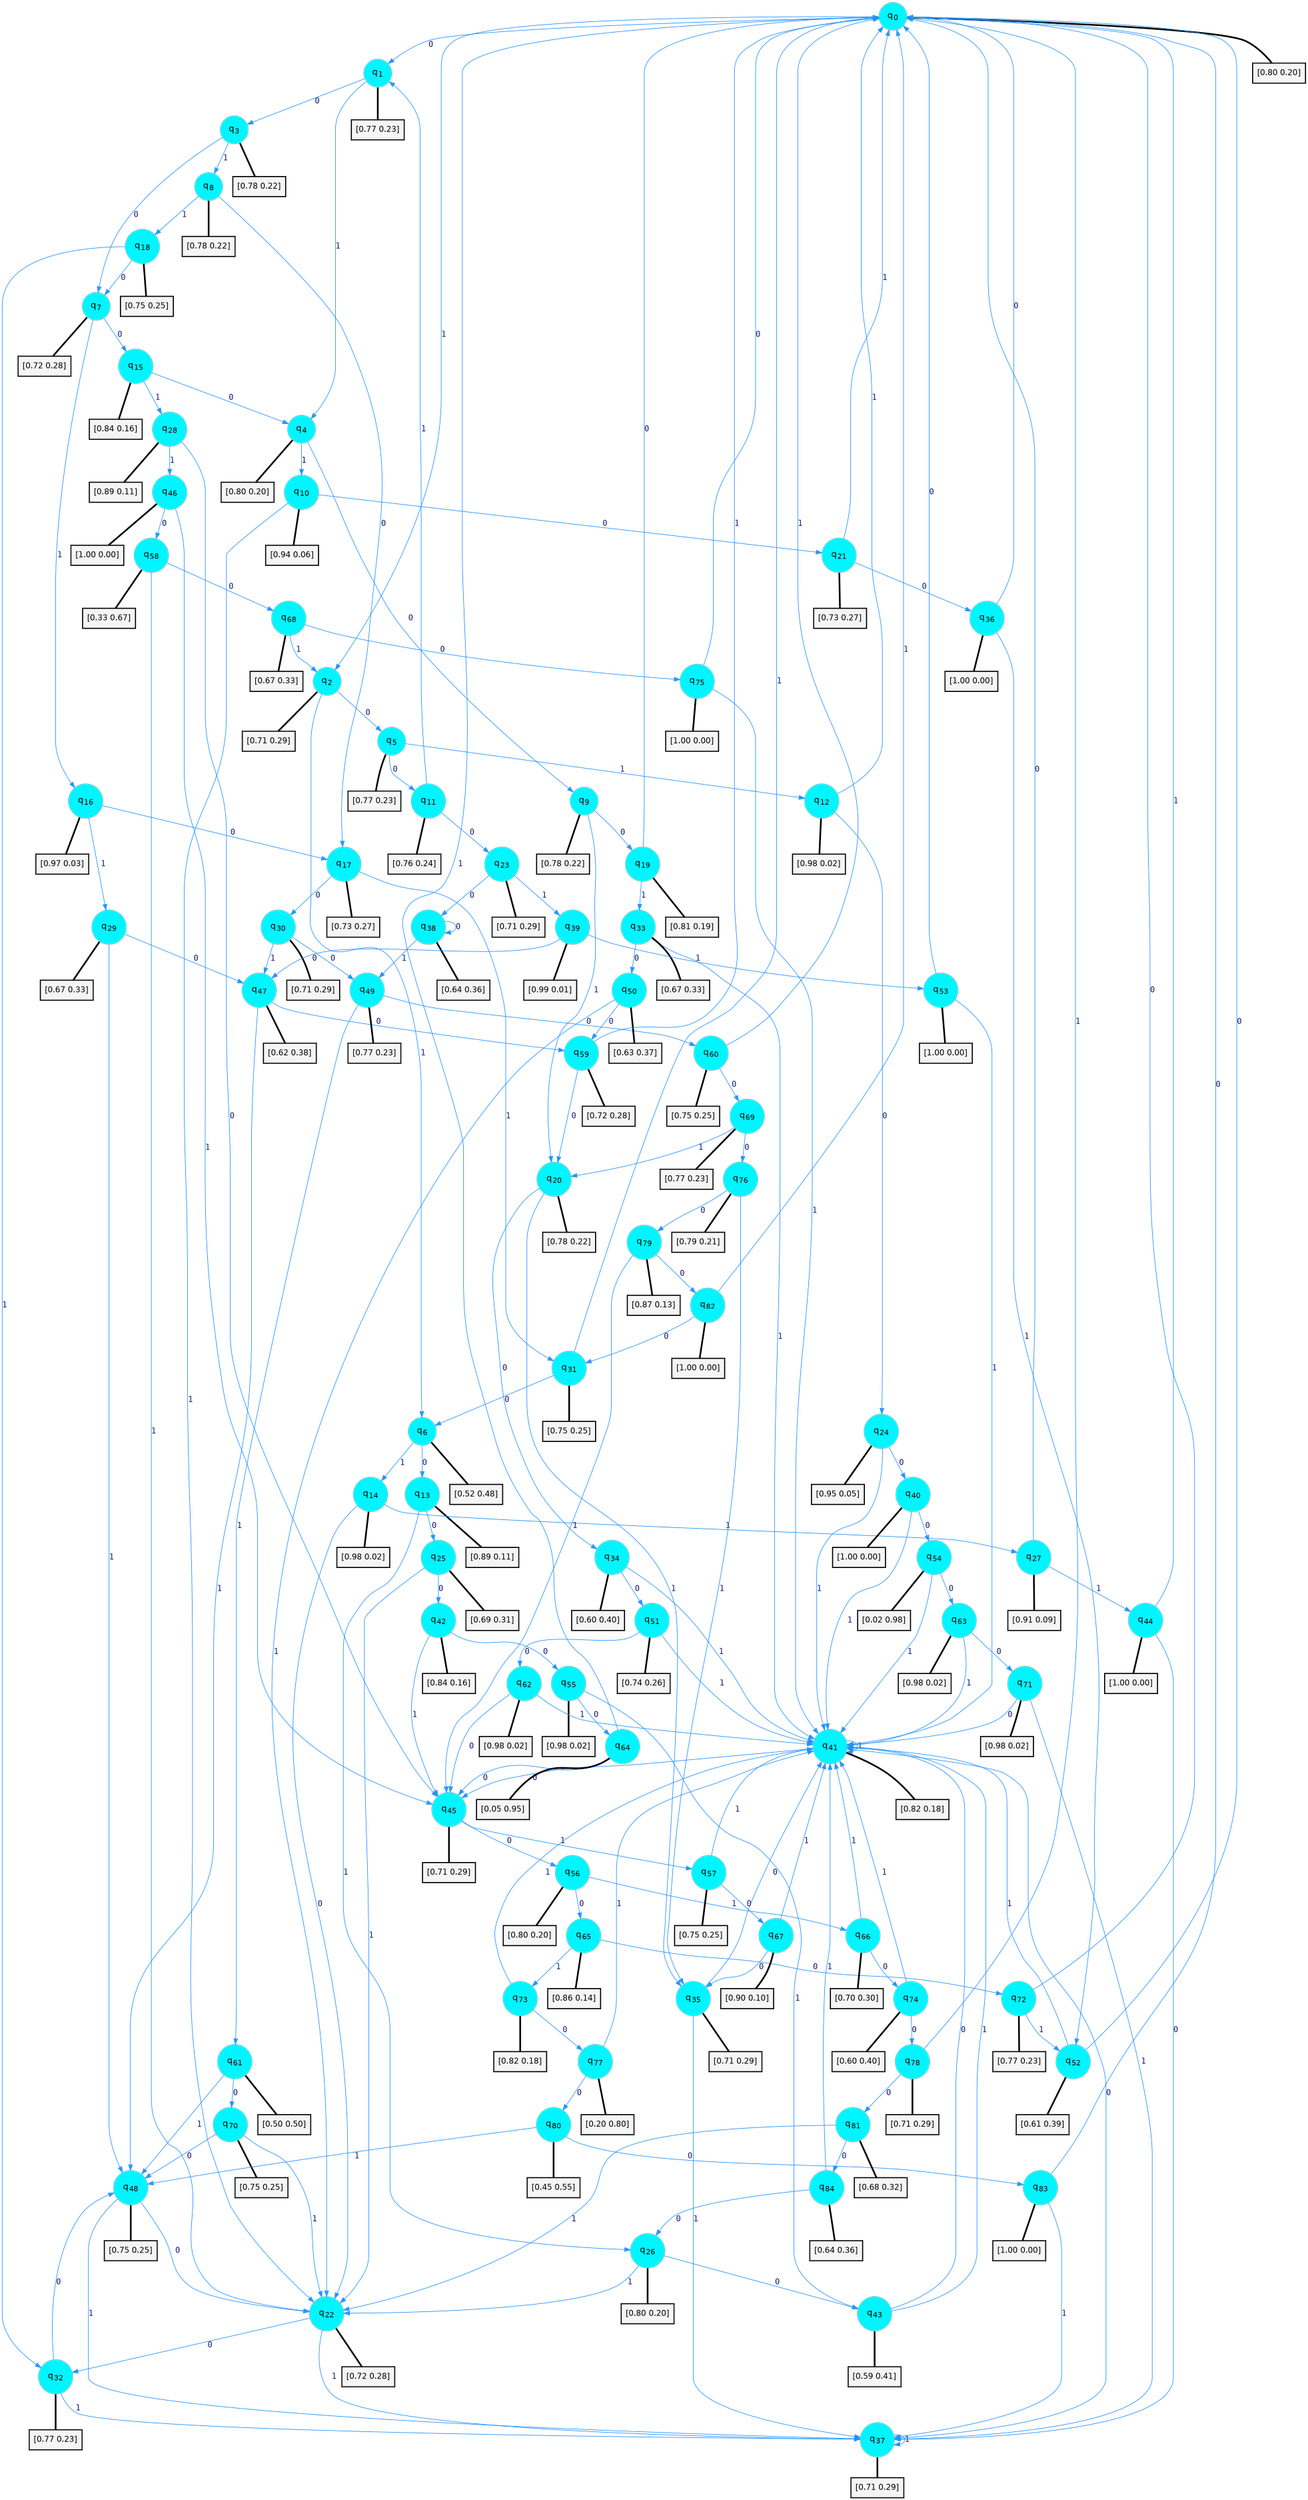 digraph G {
graph [
bgcolor=transparent, dpi=300, rankdir=TD, size="40,25"];
node [
color=gray, fillcolor=turquoise1, fontcolor=black, fontname=Helvetica, fontsize=16, fontweight=bold, shape=circle, style=filled];
edge [
arrowsize=1, color=dodgerblue1, fontcolor=midnightblue, fontname=courier, fontweight=bold, penwidth=1, style=solid, weight=20];
0[label=<q<SUB>0</SUB>>];
1[label=<q<SUB>1</SUB>>];
2[label=<q<SUB>2</SUB>>];
3[label=<q<SUB>3</SUB>>];
4[label=<q<SUB>4</SUB>>];
5[label=<q<SUB>5</SUB>>];
6[label=<q<SUB>6</SUB>>];
7[label=<q<SUB>7</SUB>>];
8[label=<q<SUB>8</SUB>>];
9[label=<q<SUB>9</SUB>>];
10[label=<q<SUB>10</SUB>>];
11[label=<q<SUB>11</SUB>>];
12[label=<q<SUB>12</SUB>>];
13[label=<q<SUB>13</SUB>>];
14[label=<q<SUB>14</SUB>>];
15[label=<q<SUB>15</SUB>>];
16[label=<q<SUB>16</SUB>>];
17[label=<q<SUB>17</SUB>>];
18[label=<q<SUB>18</SUB>>];
19[label=<q<SUB>19</SUB>>];
20[label=<q<SUB>20</SUB>>];
21[label=<q<SUB>21</SUB>>];
22[label=<q<SUB>22</SUB>>];
23[label=<q<SUB>23</SUB>>];
24[label=<q<SUB>24</SUB>>];
25[label=<q<SUB>25</SUB>>];
26[label=<q<SUB>26</SUB>>];
27[label=<q<SUB>27</SUB>>];
28[label=<q<SUB>28</SUB>>];
29[label=<q<SUB>29</SUB>>];
30[label=<q<SUB>30</SUB>>];
31[label=<q<SUB>31</SUB>>];
32[label=<q<SUB>32</SUB>>];
33[label=<q<SUB>33</SUB>>];
34[label=<q<SUB>34</SUB>>];
35[label=<q<SUB>35</SUB>>];
36[label=<q<SUB>36</SUB>>];
37[label=<q<SUB>37</SUB>>];
38[label=<q<SUB>38</SUB>>];
39[label=<q<SUB>39</SUB>>];
40[label=<q<SUB>40</SUB>>];
41[label=<q<SUB>41</SUB>>];
42[label=<q<SUB>42</SUB>>];
43[label=<q<SUB>43</SUB>>];
44[label=<q<SUB>44</SUB>>];
45[label=<q<SUB>45</SUB>>];
46[label=<q<SUB>46</SUB>>];
47[label=<q<SUB>47</SUB>>];
48[label=<q<SUB>48</SUB>>];
49[label=<q<SUB>49</SUB>>];
50[label=<q<SUB>50</SUB>>];
51[label=<q<SUB>51</SUB>>];
52[label=<q<SUB>52</SUB>>];
53[label=<q<SUB>53</SUB>>];
54[label=<q<SUB>54</SUB>>];
55[label=<q<SUB>55</SUB>>];
56[label=<q<SUB>56</SUB>>];
57[label=<q<SUB>57</SUB>>];
58[label=<q<SUB>58</SUB>>];
59[label=<q<SUB>59</SUB>>];
60[label=<q<SUB>60</SUB>>];
61[label=<q<SUB>61</SUB>>];
62[label=<q<SUB>62</SUB>>];
63[label=<q<SUB>63</SUB>>];
64[label=<q<SUB>64</SUB>>];
65[label=<q<SUB>65</SUB>>];
66[label=<q<SUB>66</SUB>>];
67[label=<q<SUB>67</SUB>>];
68[label=<q<SUB>68</SUB>>];
69[label=<q<SUB>69</SUB>>];
70[label=<q<SUB>70</SUB>>];
71[label=<q<SUB>71</SUB>>];
72[label=<q<SUB>72</SUB>>];
73[label=<q<SUB>73</SUB>>];
74[label=<q<SUB>74</SUB>>];
75[label=<q<SUB>75</SUB>>];
76[label=<q<SUB>76</SUB>>];
77[label=<q<SUB>77</SUB>>];
78[label=<q<SUB>78</SUB>>];
79[label=<q<SUB>79</SUB>>];
80[label=<q<SUB>80</SUB>>];
81[label=<q<SUB>81</SUB>>];
82[label=<q<SUB>82</SUB>>];
83[label=<q<SUB>83</SUB>>];
84[label=<q<SUB>84</SUB>>];
85[label="[0.80 0.20]", shape=box,fontcolor=black, fontname=Helvetica, fontsize=14, penwidth=2, fillcolor=whitesmoke,color=black];
86[label="[0.77 0.23]", shape=box,fontcolor=black, fontname=Helvetica, fontsize=14, penwidth=2, fillcolor=whitesmoke,color=black];
87[label="[0.71 0.29]", shape=box,fontcolor=black, fontname=Helvetica, fontsize=14, penwidth=2, fillcolor=whitesmoke,color=black];
88[label="[0.78 0.22]", shape=box,fontcolor=black, fontname=Helvetica, fontsize=14, penwidth=2, fillcolor=whitesmoke,color=black];
89[label="[0.80 0.20]", shape=box,fontcolor=black, fontname=Helvetica, fontsize=14, penwidth=2, fillcolor=whitesmoke,color=black];
90[label="[0.77 0.23]", shape=box,fontcolor=black, fontname=Helvetica, fontsize=14, penwidth=2, fillcolor=whitesmoke,color=black];
91[label="[0.52 0.48]", shape=box,fontcolor=black, fontname=Helvetica, fontsize=14, penwidth=2, fillcolor=whitesmoke,color=black];
92[label="[0.72 0.28]", shape=box,fontcolor=black, fontname=Helvetica, fontsize=14, penwidth=2, fillcolor=whitesmoke,color=black];
93[label="[0.78 0.22]", shape=box,fontcolor=black, fontname=Helvetica, fontsize=14, penwidth=2, fillcolor=whitesmoke,color=black];
94[label="[0.78 0.22]", shape=box,fontcolor=black, fontname=Helvetica, fontsize=14, penwidth=2, fillcolor=whitesmoke,color=black];
95[label="[0.94 0.06]", shape=box,fontcolor=black, fontname=Helvetica, fontsize=14, penwidth=2, fillcolor=whitesmoke,color=black];
96[label="[0.76 0.24]", shape=box,fontcolor=black, fontname=Helvetica, fontsize=14, penwidth=2, fillcolor=whitesmoke,color=black];
97[label="[0.98 0.02]", shape=box,fontcolor=black, fontname=Helvetica, fontsize=14, penwidth=2, fillcolor=whitesmoke,color=black];
98[label="[0.89 0.11]", shape=box,fontcolor=black, fontname=Helvetica, fontsize=14, penwidth=2, fillcolor=whitesmoke,color=black];
99[label="[0.98 0.02]", shape=box,fontcolor=black, fontname=Helvetica, fontsize=14, penwidth=2, fillcolor=whitesmoke,color=black];
100[label="[0.84 0.16]", shape=box,fontcolor=black, fontname=Helvetica, fontsize=14, penwidth=2, fillcolor=whitesmoke,color=black];
101[label="[0.97 0.03]", shape=box,fontcolor=black, fontname=Helvetica, fontsize=14, penwidth=2, fillcolor=whitesmoke,color=black];
102[label="[0.73 0.27]", shape=box,fontcolor=black, fontname=Helvetica, fontsize=14, penwidth=2, fillcolor=whitesmoke,color=black];
103[label="[0.75 0.25]", shape=box,fontcolor=black, fontname=Helvetica, fontsize=14, penwidth=2, fillcolor=whitesmoke,color=black];
104[label="[0.81 0.19]", shape=box,fontcolor=black, fontname=Helvetica, fontsize=14, penwidth=2, fillcolor=whitesmoke,color=black];
105[label="[0.78 0.22]", shape=box,fontcolor=black, fontname=Helvetica, fontsize=14, penwidth=2, fillcolor=whitesmoke,color=black];
106[label="[0.73 0.27]", shape=box,fontcolor=black, fontname=Helvetica, fontsize=14, penwidth=2, fillcolor=whitesmoke,color=black];
107[label="[0.72 0.28]", shape=box,fontcolor=black, fontname=Helvetica, fontsize=14, penwidth=2, fillcolor=whitesmoke,color=black];
108[label="[0.71 0.29]", shape=box,fontcolor=black, fontname=Helvetica, fontsize=14, penwidth=2, fillcolor=whitesmoke,color=black];
109[label="[0.95 0.05]", shape=box,fontcolor=black, fontname=Helvetica, fontsize=14, penwidth=2, fillcolor=whitesmoke,color=black];
110[label="[0.69 0.31]", shape=box,fontcolor=black, fontname=Helvetica, fontsize=14, penwidth=2, fillcolor=whitesmoke,color=black];
111[label="[0.80 0.20]", shape=box,fontcolor=black, fontname=Helvetica, fontsize=14, penwidth=2, fillcolor=whitesmoke,color=black];
112[label="[0.91 0.09]", shape=box,fontcolor=black, fontname=Helvetica, fontsize=14, penwidth=2, fillcolor=whitesmoke,color=black];
113[label="[0.89 0.11]", shape=box,fontcolor=black, fontname=Helvetica, fontsize=14, penwidth=2, fillcolor=whitesmoke,color=black];
114[label="[0.67 0.33]", shape=box,fontcolor=black, fontname=Helvetica, fontsize=14, penwidth=2, fillcolor=whitesmoke,color=black];
115[label="[0.71 0.29]", shape=box,fontcolor=black, fontname=Helvetica, fontsize=14, penwidth=2, fillcolor=whitesmoke,color=black];
116[label="[0.75 0.25]", shape=box,fontcolor=black, fontname=Helvetica, fontsize=14, penwidth=2, fillcolor=whitesmoke,color=black];
117[label="[0.77 0.23]", shape=box,fontcolor=black, fontname=Helvetica, fontsize=14, penwidth=2, fillcolor=whitesmoke,color=black];
118[label="[0.67 0.33]", shape=box,fontcolor=black, fontname=Helvetica, fontsize=14, penwidth=2, fillcolor=whitesmoke,color=black];
119[label="[0.60 0.40]", shape=box,fontcolor=black, fontname=Helvetica, fontsize=14, penwidth=2, fillcolor=whitesmoke,color=black];
120[label="[0.71 0.29]", shape=box,fontcolor=black, fontname=Helvetica, fontsize=14, penwidth=2, fillcolor=whitesmoke,color=black];
121[label="[1.00 0.00]", shape=box,fontcolor=black, fontname=Helvetica, fontsize=14, penwidth=2, fillcolor=whitesmoke,color=black];
122[label="[0.71 0.29]", shape=box,fontcolor=black, fontname=Helvetica, fontsize=14, penwidth=2, fillcolor=whitesmoke,color=black];
123[label="[0.64 0.36]", shape=box,fontcolor=black, fontname=Helvetica, fontsize=14, penwidth=2, fillcolor=whitesmoke,color=black];
124[label="[0.99 0.01]", shape=box,fontcolor=black, fontname=Helvetica, fontsize=14, penwidth=2, fillcolor=whitesmoke,color=black];
125[label="[1.00 0.00]", shape=box,fontcolor=black, fontname=Helvetica, fontsize=14, penwidth=2, fillcolor=whitesmoke,color=black];
126[label="[0.82 0.18]", shape=box,fontcolor=black, fontname=Helvetica, fontsize=14, penwidth=2, fillcolor=whitesmoke,color=black];
127[label="[0.84 0.16]", shape=box,fontcolor=black, fontname=Helvetica, fontsize=14, penwidth=2, fillcolor=whitesmoke,color=black];
128[label="[0.59 0.41]", shape=box,fontcolor=black, fontname=Helvetica, fontsize=14, penwidth=2, fillcolor=whitesmoke,color=black];
129[label="[1.00 0.00]", shape=box,fontcolor=black, fontname=Helvetica, fontsize=14, penwidth=2, fillcolor=whitesmoke,color=black];
130[label="[0.71 0.29]", shape=box,fontcolor=black, fontname=Helvetica, fontsize=14, penwidth=2, fillcolor=whitesmoke,color=black];
131[label="[1.00 0.00]", shape=box,fontcolor=black, fontname=Helvetica, fontsize=14, penwidth=2, fillcolor=whitesmoke,color=black];
132[label="[0.62 0.38]", shape=box,fontcolor=black, fontname=Helvetica, fontsize=14, penwidth=2, fillcolor=whitesmoke,color=black];
133[label="[0.75 0.25]", shape=box,fontcolor=black, fontname=Helvetica, fontsize=14, penwidth=2, fillcolor=whitesmoke,color=black];
134[label="[0.77 0.23]", shape=box,fontcolor=black, fontname=Helvetica, fontsize=14, penwidth=2, fillcolor=whitesmoke,color=black];
135[label="[0.63 0.37]", shape=box,fontcolor=black, fontname=Helvetica, fontsize=14, penwidth=2, fillcolor=whitesmoke,color=black];
136[label="[0.74 0.26]", shape=box,fontcolor=black, fontname=Helvetica, fontsize=14, penwidth=2, fillcolor=whitesmoke,color=black];
137[label="[0.61 0.39]", shape=box,fontcolor=black, fontname=Helvetica, fontsize=14, penwidth=2, fillcolor=whitesmoke,color=black];
138[label="[1.00 0.00]", shape=box,fontcolor=black, fontname=Helvetica, fontsize=14, penwidth=2, fillcolor=whitesmoke,color=black];
139[label="[0.02 0.98]", shape=box,fontcolor=black, fontname=Helvetica, fontsize=14, penwidth=2, fillcolor=whitesmoke,color=black];
140[label="[0.98 0.02]", shape=box,fontcolor=black, fontname=Helvetica, fontsize=14, penwidth=2, fillcolor=whitesmoke,color=black];
141[label="[0.80 0.20]", shape=box,fontcolor=black, fontname=Helvetica, fontsize=14, penwidth=2, fillcolor=whitesmoke,color=black];
142[label="[0.75 0.25]", shape=box,fontcolor=black, fontname=Helvetica, fontsize=14, penwidth=2, fillcolor=whitesmoke,color=black];
143[label="[0.33 0.67]", shape=box,fontcolor=black, fontname=Helvetica, fontsize=14, penwidth=2, fillcolor=whitesmoke,color=black];
144[label="[0.72 0.28]", shape=box,fontcolor=black, fontname=Helvetica, fontsize=14, penwidth=2, fillcolor=whitesmoke,color=black];
145[label="[0.75 0.25]", shape=box,fontcolor=black, fontname=Helvetica, fontsize=14, penwidth=2, fillcolor=whitesmoke,color=black];
146[label="[0.50 0.50]", shape=box,fontcolor=black, fontname=Helvetica, fontsize=14, penwidth=2, fillcolor=whitesmoke,color=black];
147[label="[0.98 0.02]", shape=box,fontcolor=black, fontname=Helvetica, fontsize=14, penwidth=2, fillcolor=whitesmoke,color=black];
148[label="[0.98 0.02]", shape=box,fontcolor=black, fontname=Helvetica, fontsize=14, penwidth=2, fillcolor=whitesmoke,color=black];
149[label="[0.05 0.95]", shape=box,fontcolor=black, fontname=Helvetica, fontsize=14, penwidth=2, fillcolor=whitesmoke,color=black];
150[label="[0.86 0.14]", shape=box,fontcolor=black, fontname=Helvetica, fontsize=14, penwidth=2, fillcolor=whitesmoke,color=black];
151[label="[0.70 0.30]", shape=box,fontcolor=black, fontname=Helvetica, fontsize=14, penwidth=2, fillcolor=whitesmoke,color=black];
152[label="[0.90 0.10]", shape=box,fontcolor=black, fontname=Helvetica, fontsize=14, penwidth=2, fillcolor=whitesmoke,color=black];
153[label="[0.67 0.33]", shape=box,fontcolor=black, fontname=Helvetica, fontsize=14, penwidth=2, fillcolor=whitesmoke,color=black];
154[label="[0.77 0.23]", shape=box,fontcolor=black, fontname=Helvetica, fontsize=14, penwidth=2, fillcolor=whitesmoke,color=black];
155[label="[0.75 0.25]", shape=box,fontcolor=black, fontname=Helvetica, fontsize=14, penwidth=2, fillcolor=whitesmoke,color=black];
156[label="[0.98 0.02]", shape=box,fontcolor=black, fontname=Helvetica, fontsize=14, penwidth=2, fillcolor=whitesmoke,color=black];
157[label="[0.77 0.23]", shape=box,fontcolor=black, fontname=Helvetica, fontsize=14, penwidth=2, fillcolor=whitesmoke,color=black];
158[label="[0.82 0.18]", shape=box,fontcolor=black, fontname=Helvetica, fontsize=14, penwidth=2, fillcolor=whitesmoke,color=black];
159[label="[0.60 0.40]", shape=box,fontcolor=black, fontname=Helvetica, fontsize=14, penwidth=2, fillcolor=whitesmoke,color=black];
160[label="[1.00 0.00]", shape=box,fontcolor=black, fontname=Helvetica, fontsize=14, penwidth=2, fillcolor=whitesmoke,color=black];
161[label="[0.79 0.21]", shape=box,fontcolor=black, fontname=Helvetica, fontsize=14, penwidth=2, fillcolor=whitesmoke,color=black];
162[label="[0.20 0.80]", shape=box,fontcolor=black, fontname=Helvetica, fontsize=14, penwidth=2, fillcolor=whitesmoke,color=black];
163[label="[0.71 0.29]", shape=box,fontcolor=black, fontname=Helvetica, fontsize=14, penwidth=2, fillcolor=whitesmoke,color=black];
164[label="[0.87 0.13]", shape=box,fontcolor=black, fontname=Helvetica, fontsize=14, penwidth=2, fillcolor=whitesmoke,color=black];
165[label="[0.45 0.55]", shape=box,fontcolor=black, fontname=Helvetica, fontsize=14, penwidth=2, fillcolor=whitesmoke,color=black];
166[label="[0.68 0.32]", shape=box,fontcolor=black, fontname=Helvetica, fontsize=14, penwidth=2, fillcolor=whitesmoke,color=black];
167[label="[1.00 0.00]", shape=box,fontcolor=black, fontname=Helvetica, fontsize=14, penwidth=2, fillcolor=whitesmoke,color=black];
168[label="[1.00 0.00]", shape=box,fontcolor=black, fontname=Helvetica, fontsize=14, penwidth=2, fillcolor=whitesmoke,color=black];
169[label="[0.64 0.36]", shape=box,fontcolor=black, fontname=Helvetica, fontsize=14, penwidth=2, fillcolor=whitesmoke,color=black];
0->1 [label=0];
0->2 [label=1];
0->85 [arrowhead=none, penwidth=3,color=black];
1->3 [label=0];
1->4 [label=1];
1->86 [arrowhead=none, penwidth=3,color=black];
2->5 [label=0];
2->6 [label=1];
2->87 [arrowhead=none, penwidth=3,color=black];
3->7 [label=0];
3->8 [label=1];
3->88 [arrowhead=none, penwidth=3,color=black];
4->9 [label=0];
4->10 [label=1];
4->89 [arrowhead=none, penwidth=3,color=black];
5->11 [label=0];
5->12 [label=1];
5->90 [arrowhead=none, penwidth=3,color=black];
6->13 [label=0];
6->14 [label=1];
6->91 [arrowhead=none, penwidth=3,color=black];
7->15 [label=0];
7->16 [label=1];
7->92 [arrowhead=none, penwidth=3,color=black];
8->17 [label=0];
8->18 [label=1];
8->93 [arrowhead=none, penwidth=3,color=black];
9->19 [label=0];
9->20 [label=1];
9->94 [arrowhead=none, penwidth=3,color=black];
10->21 [label=0];
10->22 [label=1];
10->95 [arrowhead=none, penwidth=3,color=black];
11->23 [label=0];
11->1 [label=1];
11->96 [arrowhead=none, penwidth=3,color=black];
12->24 [label=0];
12->0 [label=1];
12->97 [arrowhead=none, penwidth=3,color=black];
13->25 [label=0];
13->26 [label=1];
13->98 [arrowhead=none, penwidth=3,color=black];
14->22 [label=0];
14->27 [label=1];
14->99 [arrowhead=none, penwidth=3,color=black];
15->4 [label=0];
15->28 [label=1];
15->100 [arrowhead=none, penwidth=3,color=black];
16->17 [label=0];
16->29 [label=1];
16->101 [arrowhead=none, penwidth=3,color=black];
17->30 [label=0];
17->31 [label=1];
17->102 [arrowhead=none, penwidth=3,color=black];
18->7 [label=0];
18->32 [label=1];
18->103 [arrowhead=none, penwidth=3,color=black];
19->0 [label=0];
19->33 [label=1];
19->104 [arrowhead=none, penwidth=3,color=black];
20->34 [label=0];
20->35 [label=1];
20->105 [arrowhead=none, penwidth=3,color=black];
21->36 [label=0];
21->0 [label=1];
21->106 [arrowhead=none, penwidth=3,color=black];
22->32 [label=0];
22->37 [label=1];
22->107 [arrowhead=none, penwidth=3,color=black];
23->38 [label=0];
23->39 [label=1];
23->108 [arrowhead=none, penwidth=3,color=black];
24->40 [label=0];
24->41 [label=1];
24->109 [arrowhead=none, penwidth=3,color=black];
25->42 [label=0];
25->22 [label=1];
25->110 [arrowhead=none, penwidth=3,color=black];
26->43 [label=0];
26->22 [label=1];
26->111 [arrowhead=none, penwidth=3,color=black];
27->0 [label=0];
27->44 [label=1];
27->112 [arrowhead=none, penwidth=3,color=black];
28->45 [label=0];
28->46 [label=1];
28->113 [arrowhead=none, penwidth=3,color=black];
29->47 [label=0];
29->48 [label=1];
29->114 [arrowhead=none, penwidth=3,color=black];
30->49 [label=0];
30->47 [label=1];
30->115 [arrowhead=none, penwidth=3,color=black];
31->6 [label=0];
31->0 [label=1];
31->116 [arrowhead=none, penwidth=3,color=black];
32->48 [label=0];
32->37 [label=1];
32->117 [arrowhead=none, penwidth=3,color=black];
33->50 [label=0];
33->41 [label=1];
33->118 [arrowhead=none, penwidth=3,color=black];
34->51 [label=0];
34->41 [label=1];
34->119 [arrowhead=none, penwidth=3,color=black];
35->41 [label=0];
35->37 [label=1];
35->120 [arrowhead=none, penwidth=3,color=black];
36->0 [label=0];
36->52 [label=1];
36->121 [arrowhead=none, penwidth=3,color=black];
37->41 [label=0];
37->37 [label=1];
37->122 [arrowhead=none, penwidth=3,color=black];
38->38 [label=0];
38->49 [label=1];
38->123 [arrowhead=none, penwidth=3,color=black];
39->47 [label=0];
39->53 [label=1];
39->124 [arrowhead=none, penwidth=3,color=black];
40->54 [label=0];
40->41 [label=1];
40->125 [arrowhead=none, penwidth=3,color=black];
41->45 [label=0];
41->41 [label=1];
41->126 [arrowhead=none, penwidth=3,color=black];
42->55 [label=0];
42->45 [label=1];
42->127 [arrowhead=none, penwidth=3,color=black];
43->41 [label=0];
43->41 [label=1];
43->128 [arrowhead=none, penwidth=3,color=black];
44->37 [label=0];
44->0 [label=1];
44->129 [arrowhead=none, penwidth=3,color=black];
45->56 [label=0];
45->57 [label=1];
45->130 [arrowhead=none, penwidth=3,color=black];
46->58 [label=0];
46->45 [label=1];
46->131 [arrowhead=none, penwidth=3,color=black];
47->59 [label=0];
47->48 [label=1];
47->132 [arrowhead=none, penwidth=3,color=black];
48->22 [label=0];
48->37 [label=1];
48->133 [arrowhead=none, penwidth=3,color=black];
49->60 [label=0];
49->61 [label=1];
49->134 [arrowhead=none, penwidth=3,color=black];
50->59 [label=0];
50->22 [label=1];
50->135 [arrowhead=none, penwidth=3,color=black];
51->62 [label=0];
51->41 [label=1];
51->136 [arrowhead=none, penwidth=3,color=black];
52->0 [label=0];
52->41 [label=1];
52->137 [arrowhead=none, penwidth=3,color=black];
53->0 [label=0];
53->41 [label=1];
53->138 [arrowhead=none, penwidth=3,color=black];
54->63 [label=0];
54->41 [label=1];
54->139 [arrowhead=none, penwidth=3,color=black];
55->64 [label=0];
55->43 [label=1];
55->140 [arrowhead=none, penwidth=3,color=black];
56->65 [label=0];
56->66 [label=1];
56->141 [arrowhead=none, penwidth=3,color=black];
57->67 [label=0];
57->41 [label=1];
57->142 [arrowhead=none, penwidth=3,color=black];
58->68 [label=0];
58->22 [label=1];
58->143 [arrowhead=none, penwidth=3,color=black];
59->20 [label=0];
59->0 [label=1];
59->144 [arrowhead=none, penwidth=3,color=black];
60->69 [label=0];
60->0 [label=1];
60->145 [arrowhead=none, penwidth=3,color=black];
61->70 [label=0];
61->48 [label=1];
61->146 [arrowhead=none, penwidth=3,color=black];
62->45 [label=0];
62->41 [label=1];
62->147 [arrowhead=none, penwidth=3,color=black];
63->71 [label=0];
63->41 [label=1];
63->148 [arrowhead=none, penwidth=3,color=black];
64->45 [label=0];
64->0 [label=1];
64->149 [arrowhead=none, penwidth=3,color=black];
65->72 [label=0];
65->73 [label=1];
65->150 [arrowhead=none, penwidth=3,color=black];
66->74 [label=0];
66->41 [label=1];
66->151 [arrowhead=none, penwidth=3,color=black];
67->35 [label=0];
67->41 [label=1];
67->152 [arrowhead=none, penwidth=3,color=black];
68->75 [label=0];
68->2 [label=1];
68->153 [arrowhead=none, penwidth=3,color=black];
69->76 [label=0];
69->20 [label=1];
69->154 [arrowhead=none, penwidth=3,color=black];
70->48 [label=0];
70->22 [label=1];
70->155 [arrowhead=none, penwidth=3,color=black];
71->41 [label=0];
71->37 [label=1];
71->156 [arrowhead=none, penwidth=3,color=black];
72->0 [label=0];
72->52 [label=1];
72->157 [arrowhead=none, penwidth=3,color=black];
73->77 [label=0];
73->41 [label=1];
73->158 [arrowhead=none, penwidth=3,color=black];
74->78 [label=0];
74->41 [label=1];
74->159 [arrowhead=none, penwidth=3,color=black];
75->0 [label=0];
75->41 [label=1];
75->160 [arrowhead=none, penwidth=3,color=black];
76->79 [label=0];
76->35 [label=1];
76->161 [arrowhead=none, penwidth=3,color=black];
77->80 [label=0];
77->41 [label=1];
77->162 [arrowhead=none, penwidth=3,color=black];
78->81 [label=0];
78->0 [label=1];
78->163 [arrowhead=none, penwidth=3,color=black];
79->82 [label=0];
79->45 [label=1];
79->164 [arrowhead=none, penwidth=3,color=black];
80->83 [label=0];
80->48 [label=1];
80->165 [arrowhead=none, penwidth=3,color=black];
81->84 [label=0];
81->22 [label=1];
81->166 [arrowhead=none, penwidth=3,color=black];
82->31 [label=0];
82->0 [label=1];
82->167 [arrowhead=none, penwidth=3,color=black];
83->0 [label=0];
83->37 [label=1];
83->168 [arrowhead=none, penwidth=3,color=black];
84->26 [label=0];
84->41 [label=1];
84->169 [arrowhead=none, penwidth=3,color=black];
}
